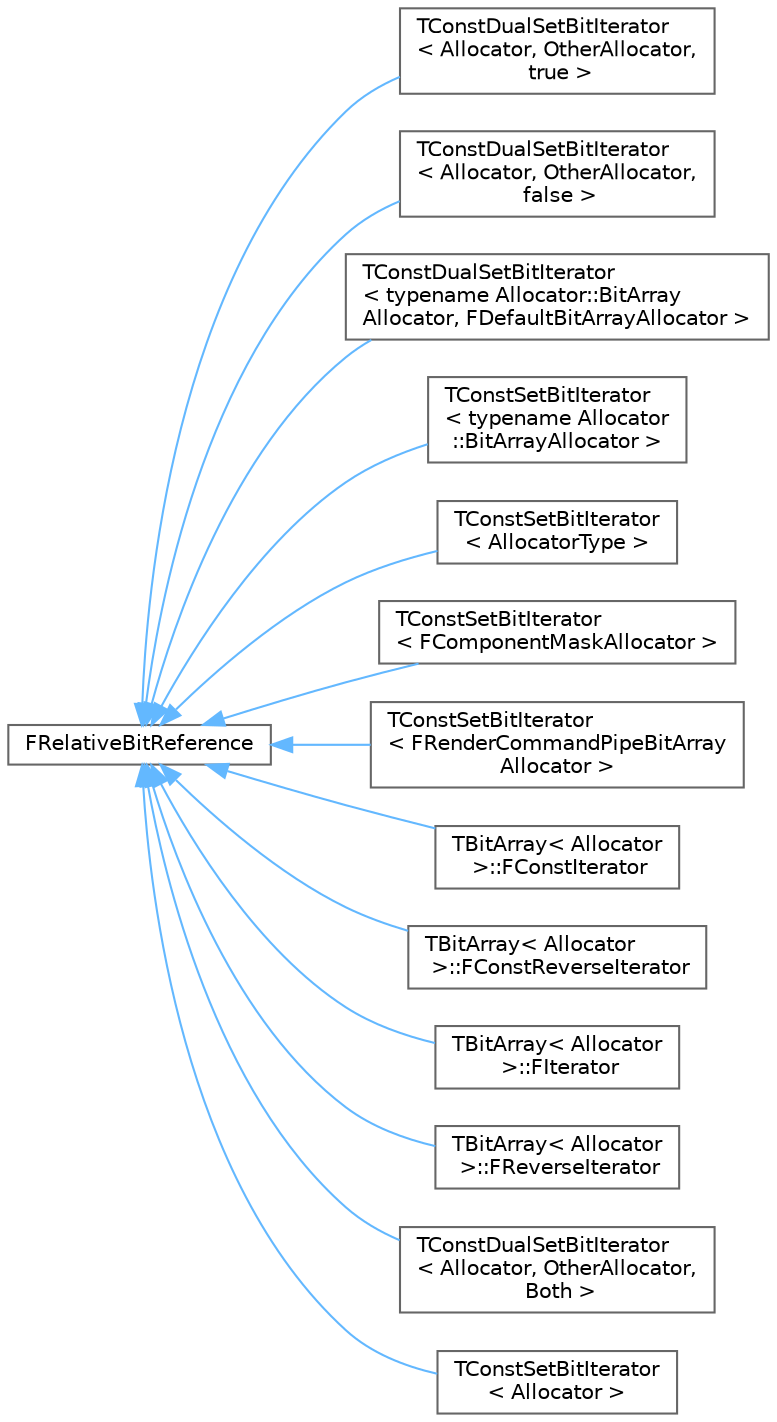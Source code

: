 digraph "Graphical Class Hierarchy"
{
 // INTERACTIVE_SVG=YES
 // LATEX_PDF_SIZE
  bgcolor="transparent";
  edge [fontname=Helvetica,fontsize=10,labelfontname=Helvetica,labelfontsize=10];
  node [fontname=Helvetica,fontsize=10,shape=box,height=0.2,width=0.4];
  rankdir="LR";
  Node0 [id="Node000000",label="FRelativeBitReference",height=0.2,width=0.4,color="grey40", fillcolor="white", style="filled",URL="$db/dcb/classFRelativeBitReference.html",tooltip="Used to reference a bit in an unspecified bit array."];
  Node0 -> Node1 [id="edge4675_Node000000_Node000001",dir="back",color="steelblue1",style="solid",tooltip=" "];
  Node1 [id="Node000001",label="TConstDualSetBitIterator\l\< Allocator, OtherAllocator,\l true \>",height=0.2,width=0.4,color="grey40", fillcolor="white", style="filled",URL="$db/ddb/classTConstDualSetBitIterator.html",tooltip=" "];
  Node0 -> Node2 [id="edge4676_Node000000_Node000002",dir="back",color="steelblue1",style="solid",tooltip=" "];
  Node2 [id="Node000002",label="TConstDualSetBitIterator\l\< Allocator, OtherAllocator,\l false \>",height=0.2,width=0.4,color="grey40", fillcolor="white", style="filled",URL="$db/ddb/classTConstDualSetBitIterator.html",tooltip=" "];
  Node0 -> Node3 [id="edge4677_Node000000_Node000003",dir="back",color="steelblue1",style="solid",tooltip=" "];
  Node3 [id="Node000003",label="TConstDualSetBitIterator\l\< typename Allocator::BitArray\lAllocator, FDefaultBitArrayAllocator \>",height=0.2,width=0.4,color="grey40", fillcolor="white", style="filled",URL="$db/ddb/classTConstDualSetBitIterator.html",tooltip=" "];
  Node0 -> Node4 [id="edge4678_Node000000_Node000004",dir="back",color="steelblue1",style="solid",tooltip=" "];
  Node4 [id="Node000004",label="TConstSetBitIterator\l\< typename Allocator\l::BitArrayAllocator \>",height=0.2,width=0.4,color="grey40", fillcolor="white", style="filled",URL="$d9/dc4/classTConstSetBitIterator.html",tooltip=" "];
  Node0 -> Node5 [id="edge4679_Node000000_Node000005",dir="back",color="steelblue1",style="solid",tooltip=" "];
  Node5 [id="Node000005",label="TConstSetBitIterator\l\< AllocatorType \>",height=0.2,width=0.4,color="grey40", fillcolor="white", style="filled",URL="$d9/dc4/classTConstSetBitIterator.html",tooltip=" "];
  Node0 -> Node6 [id="edge4680_Node000000_Node000006",dir="back",color="steelblue1",style="solid",tooltip=" "];
  Node6 [id="Node000006",label="TConstSetBitIterator\l\< FComponentMaskAllocator \>",height=0.2,width=0.4,color="grey40", fillcolor="white", style="filled",URL="$d9/dc4/classTConstSetBitIterator.html",tooltip=" "];
  Node0 -> Node7 [id="edge4681_Node000000_Node000007",dir="back",color="steelblue1",style="solid",tooltip=" "];
  Node7 [id="Node000007",label="TConstSetBitIterator\l\< FRenderCommandPipeBitArray\lAllocator \>",height=0.2,width=0.4,color="grey40", fillcolor="white", style="filled",URL="$d9/dc4/classTConstSetBitIterator.html",tooltip=" "];
  Node0 -> Node8 [id="edge4682_Node000000_Node000008",dir="back",color="steelblue1",style="solid",tooltip=" "];
  Node8 [id="Node000008",label="TBitArray\< Allocator\l \>::FConstIterator",height=0.2,width=0.4,color="grey40", fillcolor="white", style="filled",URL="$d1/d9e/classTBitArray_1_1FConstIterator.html",tooltip="Const BitArray iterator."];
  Node0 -> Node9 [id="edge4683_Node000000_Node000009",dir="back",color="steelblue1",style="solid",tooltip=" "];
  Node9 [id="Node000009",label="TBitArray\< Allocator\l \>::FConstReverseIterator",height=0.2,width=0.4,color="grey40", fillcolor="white", style="filled",URL="$de/d4a/classTBitArray_1_1FConstReverseIterator.html",tooltip="Const reverse iterator."];
  Node0 -> Node10 [id="edge4684_Node000000_Node000010",dir="back",color="steelblue1",style="solid",tooltip=" "];
  Node10 [id="Node000010",label="TBitArray\< Allocator\l \>::FIterator",height=0.2,width=0.4,color="grey40", fillcolor="white", style="filled",URL="$d6/dcb/classTBitArray_1_1FIterator.html",tooltip="BitArray iterator."];
  Node0 -> Node11 [id="edge4685_Node000000_Node000011",dir="back",color="steelblue1",style="solid",tooltip=" "];
  Node11 [id="Node000011",label="TBitArray\< Allocator\l \>::FReverseIterator",height=0.2,width=0.4,color="grey40", fillcolor="white", style="filled",URL="$d8/de2/classTBitArray_1_1FReverseIterator.html",tooltip="Reverse iterator."];
  Node0 -> Node12 [id="edge4686_Node000000_Node000012",dir="back",color="steelblue1",style="solid",tooltip=" "];
  Node12 [id="Node000012",label="TConstDualSetBitIterator\l\< Allocator, OtherAllocator,\l Both \>",height=0.2,width=0.4,color="grey40", fillcolor="white", style="filled",URL="$db/ddb/classTConstDualSetBitIterator.html",tooltip="An iterator which only iterates over the bits which are set in both of two bit-arrays,..."];
  Node0 -> Node13 [id="edge4687_Node000000_Node000013",dir="back",color="steelblue1",style="solid",tooltip=" "];
  Node13 [id="Node000013",label="TConstSetBitIterator\l\< Allocator \>",height=0.2,width=0.4,color="grey40", fillcolor="white", style="filled",URL="$d9/dc4/classTConstSetBitIterator.html",tooltip="An iterator which only iterates over set bits."];
}
